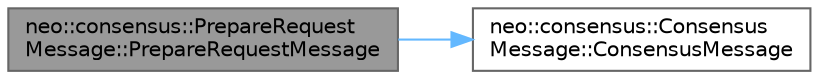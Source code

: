 digraph "neo::consensus::PrepareRequestMessage::PrepareRequestMessage"
{
 // LATEX_PDF_SIZE
  bgcolor="transparent";
  edge [fontname=Helvetica,fontsize=10,labelfontname=Helvetica,labelfontsize=10];
  node [fontname=Helvetica,fontsize=10,shape=box,height=0.2,width=0.4];
  rankdir="LR";
  Node1 [id="Node000001",label="neo::consensus::PrepareRequest\lMessage::PrepareRequestMessage",height=0.2,width=0.4,color="gray40", fillcolor="grey60", style="filled", fontcolor="black",tooltip=" "];
  Node1 -> Node2 [id="edge2_Node000001_Node000002",color="steelblue1",style="solid",tooltip=" "];
  Node2 [id="Node000002",label="neo::consensus::Consensus\lMessage::ConsensusMessage",height=0.2,width=0.4,color="grey40", fillcolor="white", style="filled",URL="$classneo_1_1consensus_1_1_consensus_message.html#aa1131ea96e3bd9f8a9760f6b4ccbdb99",tooltip=" "];
}
